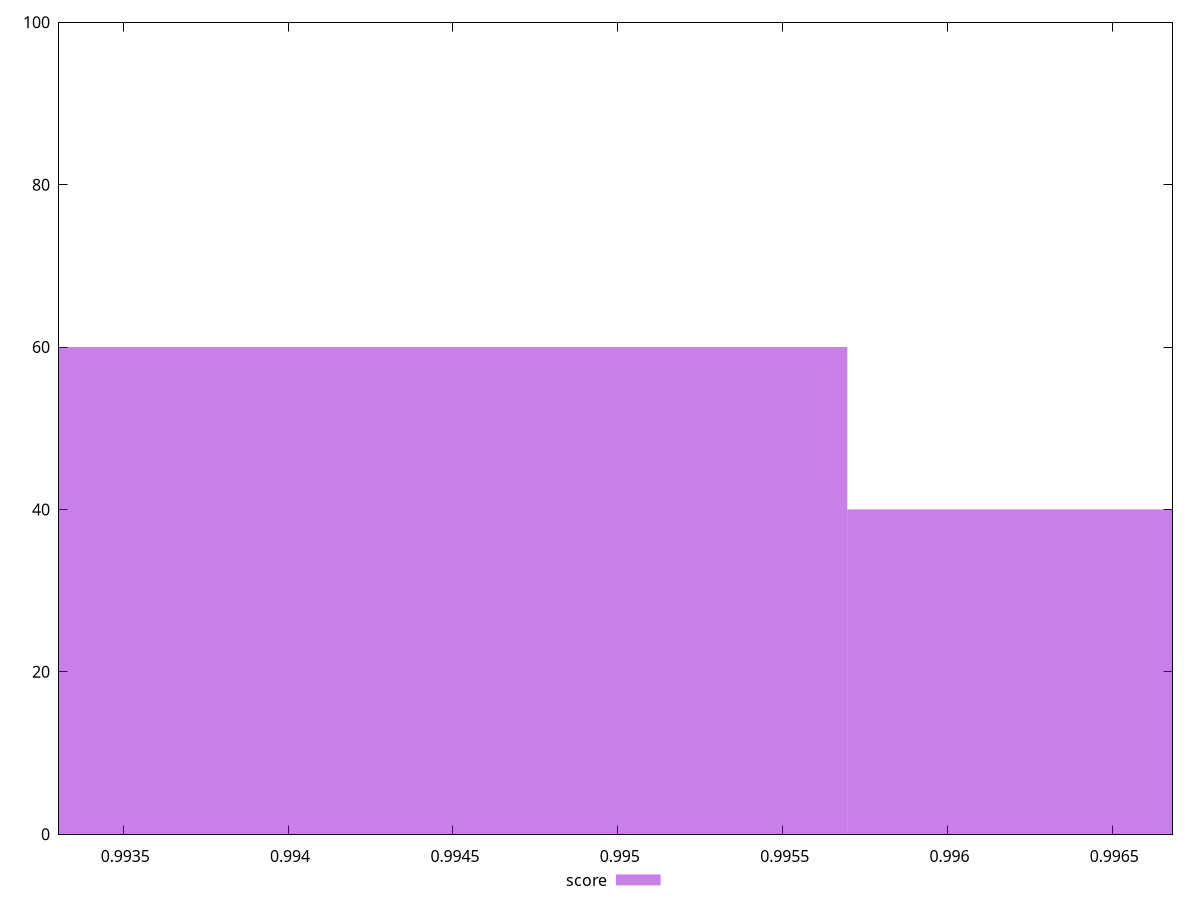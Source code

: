 reset

$score <<EOF
0.9938825066838624 60
0.9975098151024165 40
EOF

set key outside below
set boxwidth 0.003627308418554242
set xrange [0.9933050876219027:0.9966824254944384]
set yrange [0:100]
set trange [0:100]
set style fill transparent solid 0.5 noborder
set terminal svg size 640, 490 enhanced background rgb 'white'
set output "reprap/interactive/samples/pages+cached+noadtech/score/histogram.svg"

plot $score title "score" with boxes

reset
